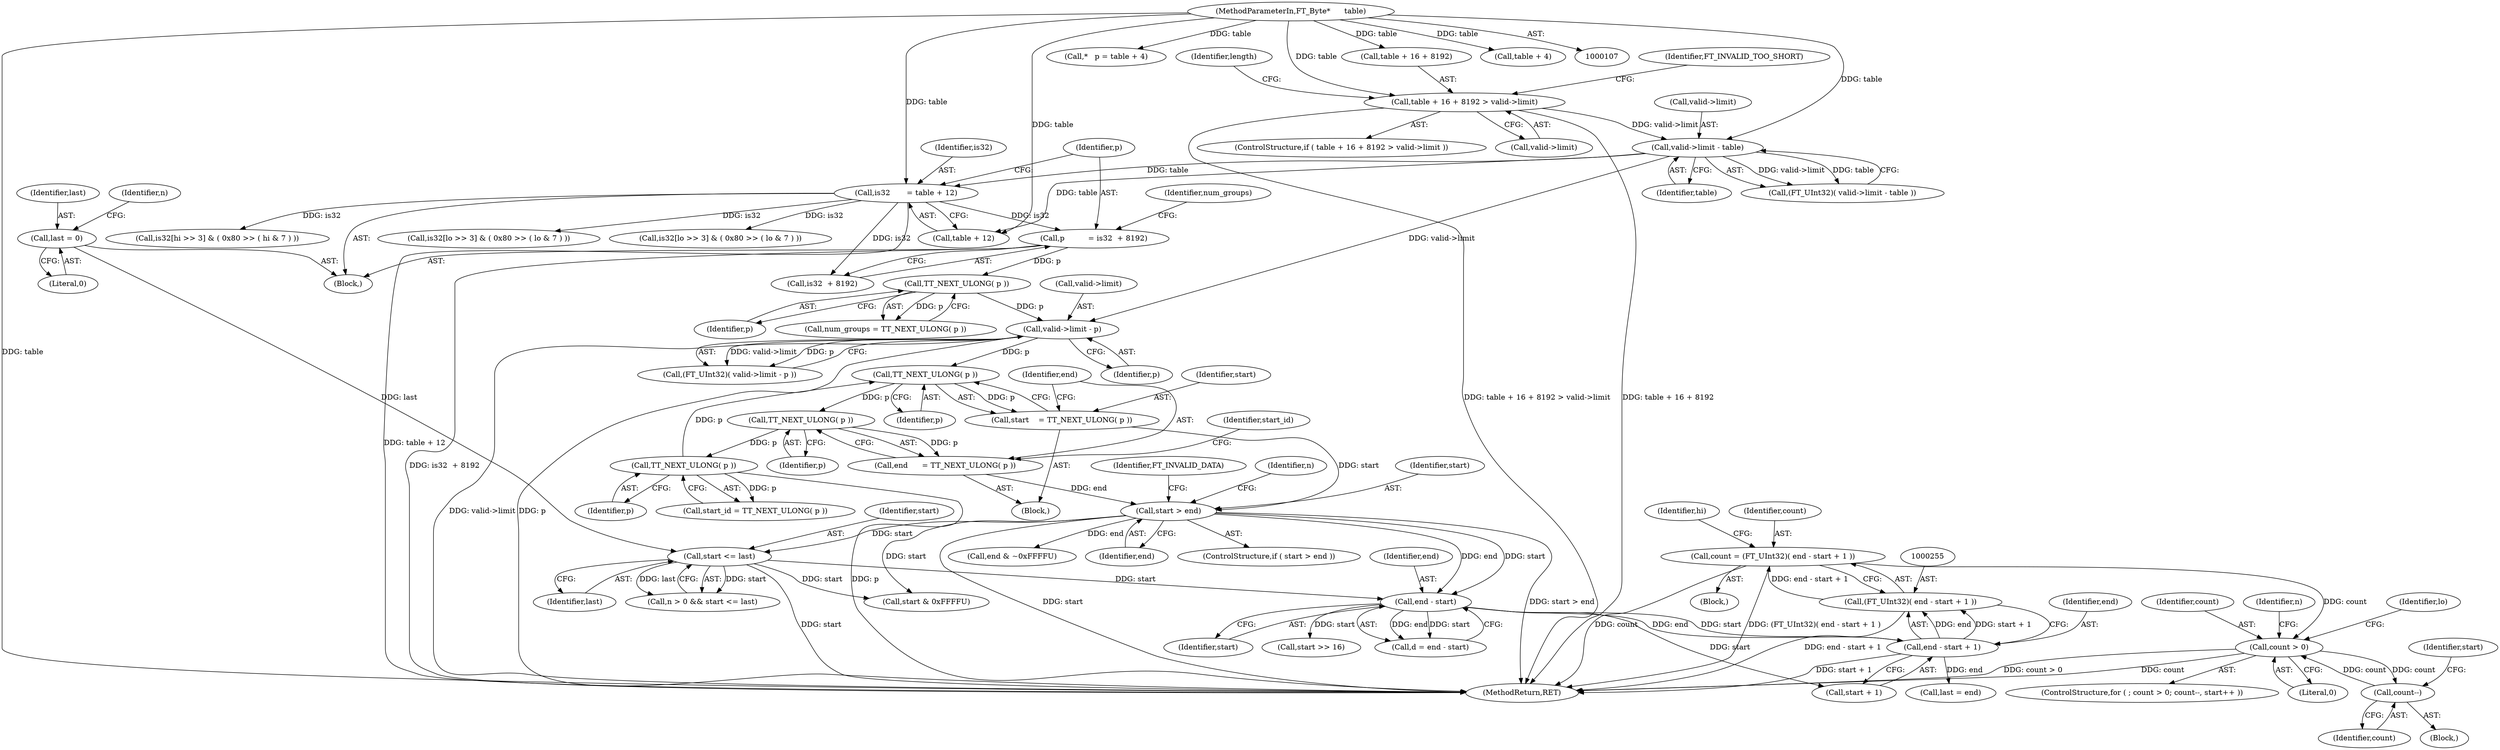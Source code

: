 digraph "0_savannah_602040b1112c9f94d68e200be59ea7ac3d104565@integer" {
"1000252" [label="(Call,count = (FT_UInt32)( end - start + 1 ))"];
"1000254" [label="(Call,(FT_UInt32)( end - start + 1 ))"];
"1000256" [label="(Call,end - start + 1)"];
"1000236" [label="(Call,end - start)"];
"1000213" [label="(Call,start > end)"];
"1000200" [label="(Call,start    = TT_NEXT_ULONG( p ))"];
"1000202" [label="(Call,TT_NEXT_ULONG( p ))"];
"1000172" [label="(Call,valid->limit - p)"];
"1000141" [label="(Call,valid->limit - table)"];
"1000121" [label="(Call,table + 16 + 8192 > valid->limit)"];
"1000108" [label="(MethodParameterIn,FT_Byte*      table)"];
"1000164" [label="(Call,TT_NEXT_ULONG( p ))"];
"1000157" [label="(Call,p          = is32  + 8192)"];
"1000152" [label="(Call,is32       = table + 12)"];
"1000210" [label="(Call,TT_NEXT_ULONG( p ))"];
"1000206" [label="(Call,TT_NEXT_ULONG( p ))"];
"1000204" [label="(Call,end      = TT_NEXT_ULONG( p ))"];
"1000222" [label="(Call,start <= last)"];
"1000185" [label="(Call,last = 0)"];
"1000314" [label="(Call,count > 0)"];
"1000318" [label="(Call,count--)"];
"1000309" [label="(Call,end & ~0xFFFFU)"];
"1000145" [label="(Identifier,table)"];
"1000332" [label="(Call,is32[lo >> 3] & ( 0x80 >> ( lo & 7 ) ))"];
"1000186" [label="(Identifier,last)"];
"1000170" [label="(Call,(FT_UInt32)( valid->limit - p ))"];
"1000258" [label="(Call,start + 1)"];
"1000234" [label="(Call,d = end - start)"];
"1000163" [label="(Identifier,num_groups)"];
"1000318" [label="(Call,count--)"];
"1000190" [label="(Identifier,n)"];
"1000159" [label="(Call,is32  + 8192)"];
"1000263" [label="(Identifier,hi)"];
"1000254" [label="(Call,(FT_UInt32)( end - start + 1 ))"];
"1000158" [label="(Identifier,p)"];
"1000112" [label="(Call,*   p = table + 4)"];
"1000213" [label="(Call,start > end)"];
"1000120" [label="(ControlStructure,if ( table + 16 + 8192 > valid->limit ))"];
"1000215" [label="(Identifier,end)"];
"1000207" [label="(Identifier,p)"];
"1000205" [label="(Identifier,end)"];
"1000202" [label="(Call,TT_NEXT_ULONG( p ))"];
"1000201" [label="(Identifier,start)"];
"1000154" [label="(Call,table + 12)"];
"1000139" [label="(Call,(FT_UInt32)( valid->limit - table ))"];
"1000121" [label="(Call,table + 16 + 8192 > valid->limit)"];
"1000256" [label="(Call,end - start + 1)"];
"1000130" [label="(Identifier,FT_INVALID_TOO_SHORT)"];
"1000278" [label="(Call,is32[hi >> 3] & ( 0x80 >> ( hi & 7 ) ))"];
"1000212" [label="(ControlStructure,if ( start > end ))"];
"1000222" [label="(Call,start <= last)"];
"1000237" [label="(Identifier,end)"];
"1000315" [label="(Identifier,count)"];
"1000206" [label="(Call,TT_NEXT_ULONG( p ))"];
"1000164" [label="(Call,TT_NEXT_ULONG( p ))"];
"1000253" [label="(Identifier,count)"];
"1000252" [label="(Call,count = (FT_UInt32)( end - start + 1 ))"];
"1000108" [label="(MethodParameterIn,FT_Byte*      table)"];
"1000196" [label="(Identifier,n)"];
"1000157" [label="(Call,p          = is32  + 8192)"];
"1000223" [label="(Identifier,start)"];
"1000211" [label="(Identifier,p)"];
"1000153" [label="(Identifier,is32)"];
"1000173" [label="(Call,valid->limit)"];
"1000110" [label="(Block,)"];
"1000316" [label="(Literal,0)"];
"1000210" [label="(Call,TT_NEXT_ULONG( p ))"];
"1000187" [label="(Literal,0)"];
"1000172" [label="(Call,valid->limit - p)"];
"1000327" [label="(Call,start & 0xFFFFU)"];
"1000185" [label="(Call,last = 0)"];
"1000165" [label="(Identifier,p)"];
"1000232" [label="(Block,)"];
"1000209" [label="(Identifier,start_id)"];
"1000257" [label="(Identifier,end)"];
"1000236" [label="(Call,end - start)"];
"1000319" [label="(Identifier,count)"];
"1000122" [label="(Call,table + 16 + 8192)"];
"1000204" [label="(Call,end      = TT_NEXT_ULONG( p ))"];
"1000162" [label="(Call,num_groups = TT_NEXT_ULONG( p ))"];
"1000218" [label="(Call,n > 0 && start <= last)"];
"1000293" [label="(Call,is32[lo >> 3] & ( 0x80 >> ( lo & 7 ) ))"];
"1000214" [label="(Identifier,start)"];
"1000314" [label="(Call,count > 0)"];
"1000208" [label="(Call,start_id = TT_NEXT_ULONG( p ))"];
"1000324" [label="(Identifier,lo)"];
"1000238" [label="(Identifier,start)"];
"1000216" [label="(Identifier,FT_INVALID_DATA)"];
"1000141" [label="(Call,valid->limit - table)"];
"1000313" [label="(ControlStructure,for ( ; count > 0; count--, start++ ))"];
"1000266" [label="(Call,start >> 16)"];
"1000203" [label="(Identifier,p)"];
"1000142" [label="(Call,valid->limit)"];
"1000317" [label="(Block,)"];
"1000348" [label="(MethodReturn,RET)"];
"1000224" [label="(Identifier,last)"];
"1000197" [label="(Block,)"];
"1000176" [label="(Identifier,p)"];
"1000152" [label="(Call,is32       = table + 12)"];
"1000114" [label="(Call,table + 4)"];
"1000127" [label="(Call,valid->limit)"];
"1000321" [label="(Identifier,start)"];
"1000132" [label="(Identifier,length)"];
"1000220" [label="(Identifier,n)"];
"1000200" [label="(Call,start    = TT_NEXT_ULONG( p ))"];
"1000345" [label="(Call,last = end)"];
"1000252" -> "1000232"  [label="AST: "];
"1000252" -> "1000254"  [label="CFG: "];
"1000253" -> "1000252"  [label="AST: "];
"1000254" -> "1000252"  [label="AST: "];
"1000263" -> "1000252"  [label="CFG: "];
"1000252" -> "1000348"  [label="DDG: count"];
"1000252" -> "1000348"  [label="DDG: (FT_UInt32)( end - start + 1 )"];
"1000254" -> "1000252"  [label="DDG: end - start + 1"];
"1000252" -> "1000314"  [label="DDG: count"];
"1000254" -> "1000256"  [label="CFG: "];
"1000255" -> "1000254"  [label="AST: "];
"1000256" -> "1000254"  [label="AST: "];
"1000254" -> "1000348"  [label="DDG: end - start + 1"];
"1000256" -> "1000254"  [label="DDG: end"];
"1000256" -> "1000254"  [label="DDG: start + 1"];
"1000256" -> "1000258"  [label="CFG: "];
"1000257" -> "1000256"  [label="AST: "];
"1000258" -> "1000256"  [label="AST: "];
"1000256" -> "1000348"  [label="DDG: start + 1"];
"1000236" -> "1000256"  [label="DDG: end"];
"1000236" -> "1000256"  [label="DDG: start"];
"1000256" -> "1000345"  [label="DDG: end"];
"1000236" -> "1000234"  [label="AST: "];
"1000236" -> "1000238"  [label="CFG: "];
"1000237" -> "1000236"  [label="AST: "];
"1000238" -> "1000236"  [label="AST: "];
"1000234" -> "1000236"  [label="CFG: "];
"1000236" -> "1000234"  [label="DDG: end"];
"1000236" -> "1000234"  [label="DDG: start"];
"1000213" -> "1000236"  [label="DDG: end"];
"1000213" -> "1000236"  [label="DDG: start"];
"1000222" -> "1000236"  [label="DDG: start"];
"1000236" -> "1000258"  [label="DDG: start"];
"1000236" -> "1000266"  [label="DDG: start"];
"1000213" -> "1000212"  [label="AST: "];
"1000213" -> "1000215"  [label="CFG: "];
"1000214" -> "1000213"  [label="AST: "];
"1000215" -> "1000213"  [label="AST: "];
"1000216" -> "1000213"  [label="CFG: "];
"1000220" -> "1000213"  [label="CFG: "];
"1000213" -> "1000348"  [label="DDG: start"];
"1000213" -> "1000348"  [label="DDG: start > end"];
"1000200" -> "1000213"  [label="DDG: start"];
"1000204" -> "1000213"  [label="DDG: end"];
"1000213" -> "1000222"  [label="DDG: start"];
"1000213" -> "1000309"  [label="DDG: end"];
"1000213" -> "1000327"  [label="DDG: start"];
"1000200" -> "1000197"  [label="AST: "];
"1000200" -> "1000202"  [label="CFG: "];
"1000201" -> "1000200"  [label="AST: "];
"1000202" -> "1000200"  [label="AST: "];
"1000205" -> "1000200"  [label="CFG: "];
"1000202" -> "1000200"  [label="DDG: p"];
"1000202" -> "1000203"  [label="CFG: "];
"1000203" -> "1000202"  [label="AST: "];
"1000172" -> "1000202"  [label="DDG: p"];
"1000210" -> "1000202"  [label="DDG: p"];
"1000202" -> "1000206"  [label="DDG: p"];
"1000172" -> "1000170"  [label="AST: "];
"1000172" -> "1000176"  [label="CFG: "];
"1000173" -> "1000172"  [label="AST: "];
"1000176" -> "1000172"  [label="AST: "];
"1000170" -> "1000172"  [label="CFG: "];
"1000172" -> "1000348"  [label="DDG: p"];
"1000172" -> "1000348"  [label="DDG: valid->limit"];
"1000172" -> "1000170"  [label="DDG: valid->limit"];
"1000172" -> "1000170"  [label="DDG: p"];
"1000141" -> "1000172"  [label="DDG: valid->limit"];
"1000164" -> "1000172"  [label="DDG: p"];
"1000141" -> "1000139"  [label="AST: "];
"1000141" -> "1000145"  [label="CFG: "];
"1000142" -> "1000141"  [label="AST: "];
"1000145" -> "1000141"  [label="AST: "];
"1000139" -> "1000141"  [label="CFG: "];
"1000141" -> "1000139"  [label="DDG: valid->limit"];
"1000141" -> "1000139"  [label="DDG: table"];
"1000121" -> "1000141"  [label="DDG: valid->limit"];
"1000108" -> "1000141"  [label="DDG: table"];
"1000141" -> "1000152"  [label="DDG: table"];
"1000141" -> "1000154"  [label="DDG: table"];
"1000121" -> "1000120"  [label="AST: "];
"1000121" -> "1000127"  [label="CFG: "];
"1000122" -> "1000121"  [label="AST: "];
"1000127" -> "1000121"  [label="AST: "];
"1000130" -> "1000121"  [label="CFG: "];
"1000132" -> "1000121"  [label="CFG: "];
"1000121" -> "1000348"  [label="DDG: table + 16 + 8192 > valid->limit"];
"1000121" -> "1000348"  [label="DDG: table + 16 + 8192"];
"1000108" -> "1000121"  [label="DDG: table"];
"1000108" -> "1000107"  [label="AST: "];
"1000108" -> "1000348"  [label="DDG: table"];
"1000108" -> "1000112"  [label="DDG: table"];
"1000108" -> "1000114"  [label="DDG: table"];
"1000108" -> "1000122"  [label="DDG: table"];
"1000108" -> "1000152"  [label="DDG: table"];
"1000108" -> "1000154"  [label="DDG: table"];
"1000164" -> "1000162"  [label="AST: "];
"1000164" -> "1000165"  [label="CFG: "];
"1000165" -> "1000164"  [label="AST: "];
"1000162" -> "1000164"  [label="CFG: "];
"1000164" -> "1000162"  [label="DDG: p"];
"1000157" -> "1000164"  [label="DDG: p"];
"1000157" -> "1000110"  [label="AST: "];
"1000157" -> "1000159"  [label="CFG: "];
"1000158" -> "1000157"  [label="AST: "];
"1000159" -> "1000157"  [label="AST: "];
"1000163" -> "1000157"  [label="CFG: "];
"1000157" -> "1000348"  [label="DDG: is32  + 8192"];
"1000152" -> "1000157"  [label="DDG: is32"];
"1000152" -> "1000110"  [label="AST: "];
"1000152" -> "1000154"  [label="CFG: "];
"1000153" -> "1000152"  [label="AST: "];
"1000154" -> "1000152"  [label="AST: "];
"1000158" -> "1000152"  [label="CFG: "];
"1000152" -> "1000348"  [label="DDG: table + 12"];
"1000152" -> "1000159"  [label="DDG: is32"];
"1000152" -> "1000278"  [label="DDG: is32"];
"1000152" -> "1000293"  [label="DDG: is32"];
"1000152" -> "1000332"  [label="DDG: is32"];
"1000210" -> "1000208"  [label="AST: "];
"1000210" -> "1000211"  [label="CFG: "];
"1000211" -> "1000210"  [label="AST: "];
"1000208" -> "1000210"  [label="CFG: "];
"1000210" -> "1000348"  [label="DDG: p"];
"1000210" -> "1000208"  [label="DDG: p"];
"1000206" -> "1000210"  [label="DDG: p"];
"1000206" -> "1000204"  [label="AST: "];
"1000206" -> "1000207"  [label="CFG: "];
"1000207" -> "1000206"  [label="AST: "];
"1000204" -> "1000206"  [label="CFG: "];
"1000206" -> "1000204"  [label="DDG: p"];
"1000204" -> "1000197"  [label="AST: "];
"1000205" -> "1000204"  [label="AST: "];
"1000209" -> "1000204"  [label="CFG: "];
"1000222" -> "1000218"  [label="AST: "];
"1000222" -> "1000224"  [label="CFG: "];
"1000223" -> "1000222"  [label="AST: "];
"1000224" -> "1000222"  [label="AST: "];
"1000218" -> "1000222"  [label="CFG: "];
"1000222" -> "1000348"  [label="DDG: start"];
"1000222" -> "1000218"  [label="DDG: start"];
"1000222" -> "1000218"  [label="DDG: last"];
"1000185" -> "1000222"  [label="DDG: last"];
"1000222" -> "1000327"  [label="DDG: start"];
"1000185" -> "1000110"  [label="AST: "];
"1000185" -> "1000187"  [label="CFG: "];
"1000186" -> "1000185"  [label="AST: "];
"1000187" -> "1000185"  [label="AST: "];
"1000190" -> "1000185"  [label="CFG: "];
"1000314" -> "1000313"  [label="AST: "];
"1000314" -> "1000316"  [label="CFG: "];
"1000315" -> "1000314"  [label="AST: "];
"1000316" -> "1000314"  [label="AST: "];
"1000324" -> "1000314"  [label="CFG: "];
"1000196" -> "1000314"  [label="CFG: "];
"1000314" -> "1000348"  [label="DDG: count"];
"1000314" -> "1000348"  [label="DDG: count > 0"];
"1000318" -> "1000314"  [label="DDG: count"];
"1000314" -> "1000318"  [label="DDG: count"];
"1000318" -> "1000317"  [label="AST: "];
"1000318" -> "1000319"  [label="CFG: "];
"1000319" -> "1000318"  [label="AST: "];
"1000321" -> "1000318"  [label="CFG: "];
}
